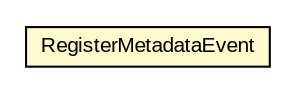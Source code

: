#!/usr/local/bin/dot
#
# Class diagram 
# Generated by UMLGraph version R5_6-24-gf6e263 (http://www.umlgraph.org/)
#

digraph G {
	edge [fontname="arial",fontsize=10,labelfontname="arial",labelfontsize=10];
	node [fontname="arial",fontsize=10,shape=plaintext];
	nodesep=0.25;
	ranksep=0.5;
	rankdir=LR;
	// com.gwtplatform.dispatch.rest.rebind.event.RegisterMetadataEvent
	c433343 [label=<<table title="com.gwtplatform.dispatch.rest.rebind.event.RegisterMetadataEvent" border="0" cellborder="1" cellspacing="0" cellpadding="2" port="p" bgcolor="lemonChiffon" href="./RegisterMetadataEvent.html">
		<tr><td><table border="0" cellspacing="0" cellpadding="1">
<tr><td align="center" balign="center"> RegisterMetadataEvent </td></tr>
		</table></td></tr>
		</table>>, URL="./RegisterMetadataEvent.html", fontname="arial", fontcolor="black", fontsize=10.0];
}

